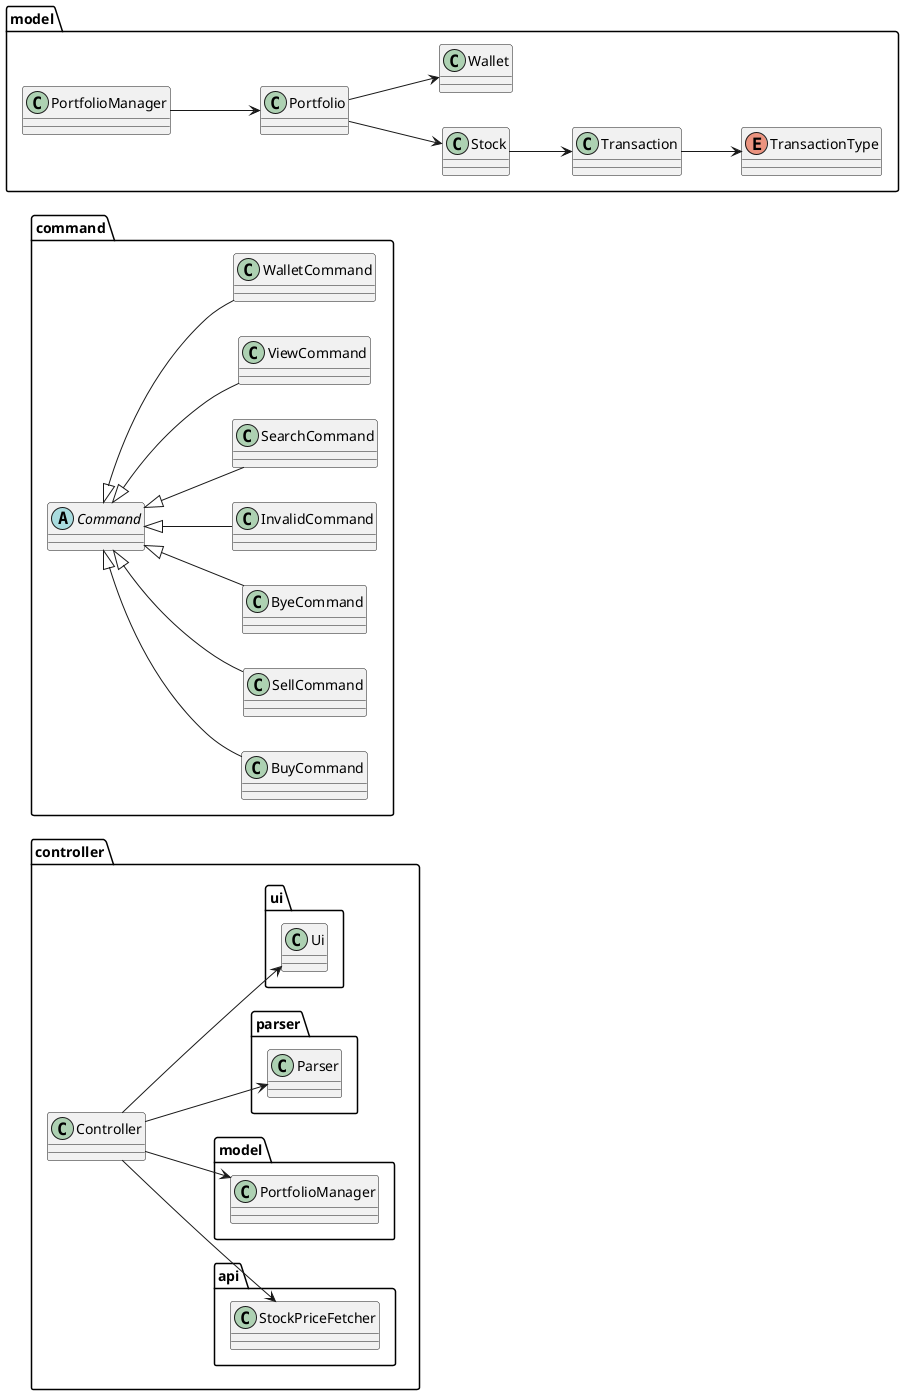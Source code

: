 @startuml
left to right direction

package controller {
class Controller

Controller --> api.StockPriceFetcher
Controller --> model.PortfolioManager
Controller --> parser.Parser
Controller --> ui.Ui
}

package command {
abstract class Command
class BuyCommand extends Command
class SellCommand extends Command
class ByeCommand extends Command
class InvalidCommand extends Command
class SearchCommand extends Command
class ViewCommand extends Command
class WalletCommand extends Command
}

package model {
class Portfolio
class PortfolioManager
class Stock
class Transaction
enum TransactionType
class Wallet

PortfolioManager --> Portfolio
Portfolio --> Stock
Portfolio --> Wallet
Stock --> Transaction
Transaction --> TransactionType
}

@enduml